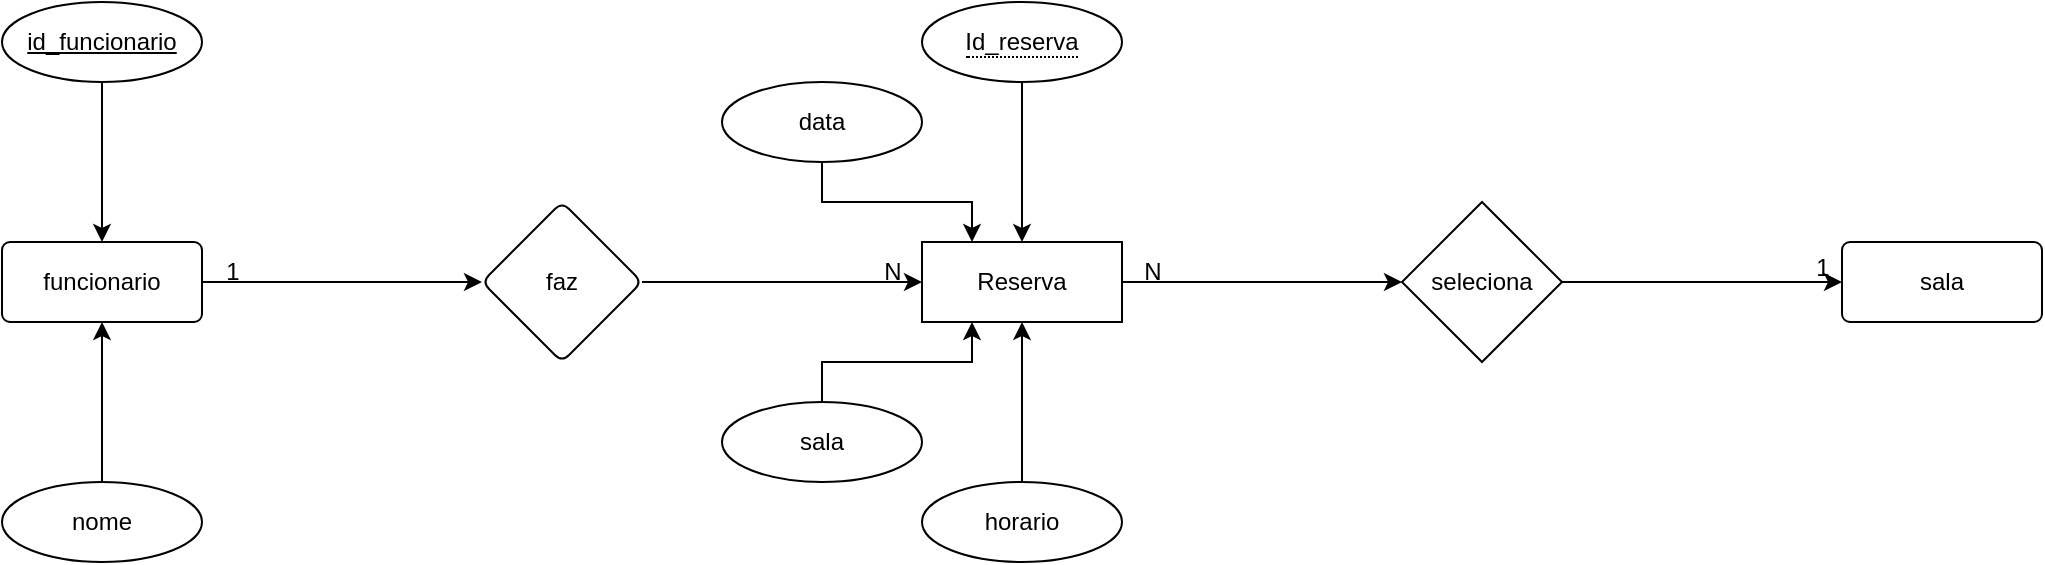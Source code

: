 <mxfile version="28.1.2">
  <diagram name="Página-1" id="PhfR5Sf7LPp2vSQRqmnG">
    <mxGraphModel dx="1426" dy="841" grid="1" gridSize="10" guides="1" tooltips="1" connect="1" arrows="1" fold="1" page="1" pageScale="1" pageWidth="4681" pageHeight="3300" math="0" shadow="0">
      <root>
        <mxCell id="0" />
        <mxCell id="1" parent="0" />
        <mxCell id="n35kWACYBgQS6dT2qCzZ-5" value="" style="edgeStyle=orthogonalEdgeStyle;rounded=0;orthogonalLoop=1;jettySize=auto;html=1;" edge="1" parent="1" source="n35kWACYBgQS6dT2qCzZ-1" target="n35kWACYBgQS6dT2qCzZ-4">
          <mxGeometry relative="1" as="geometry" />
        </mxCell>
        <mxCell id="n35kWACYBgQS6dT2qCzZ-1" value="funcionario" style="rounded=1;arcSize=10;whiteSpace=wrap;html=1;align=center;" vertex="1" parent="1">
          <mxGeometry x="190" y="200" width="100" height="40" as="geometry" />
        </mxCell>
        <mxCell id="n35kWACYBgQS6dT2qCzZ-2" value="sala" style="rounded=1;arcSize=10;whiteSpace=wrap;html=1;align=center;" vertex="1" parent="1">
          <mxGeometry x="1110" y="200" width="100" height="40" as="geometry" />
        </mxCell>
        <mxCell id="n35kWACYBgQS6dT2qCzZ-8" value="" style="edgeStyle=orthogonalEdgeStyle;rounded=0;orthogonalLoop=1;jettySize=auto;html=1;" edge="1" parent="1" source="n35kWACYBgQS6dT2qCzZ-3" target="n35kWACYBgQS6dT2qCzZ-7">
          <mxGeometry relative="1" as="geometry" />
        </mxCell>
        <mxCell id="n35kWACYBgQS6dT2qCzZ-3" value="Reserva" style="whiteSpace=wrap;html=1;align=center;" vertex="1" parent="1">
          <mxGeometry x="650" y="200" width="100" height="40" as="geometry" />
        </mxCell>
        <mxCell id="n35kWACYBgQS6dT2qCzZ-6" style="edgeStyle=orthogonalEdgeStyle;rounded=0;orthogonalLoop=1;jettySize=auto;html=1;entryX=0;entryY=0.5;entryDx=0;entryDy=0;" edge="1" parent="1" source="n35kWACYBgQS6dT2qCzZ-4" target="n35kWACYBgQS6dT2qCzZ-3">
          <mxGeometry relative="1" as="geometry" />
        </mxCell>
        <mxCell id="n35kWACYBgQS6dT2qCzZ-4" value="faz" style="rhombus;whiteSpace=wrap;html=1;rounded=1;arcSize=10;" vertex="1" parent="1">
          <mxGeometry x="430" y="180" width="80" height="80" as="geometry" />
        </mxCell>
        <mxCell id="n35kWACYBgQS6dT2qCzZ-9" style="edgeStyle=orthogonalEdgeStyle;rounded=0;orthogonalLoop=1;jettySize=auto;html=1;" edge="1" parent="1" source="n35kWACYBgQS6dT2qCzZ-7" target="n35kWACYBgQS6dT2qCzZ-2">
          <mxGeometry relative="1" as="geometry" />
        </mxCell>
        <mxCell id="n35kWACYBgQS6dT2qCzZ-7" value="seleciona" style="rhombus;whiteSpace=wrap;html=1;" vertex="1" parent="1">
          <mxGeometry x="890" y="180" width="80" height="80" as="geometry" />
        </mxCell>
        <mxCell id="n35kWACYBgQS6dT2qCzZ-11" style="edgeStyle=orthogonalEdgeStyle;rounded=0;orthogonalLoop=1;jettySize=auto;html=1;entryX=0.5;entryY=0;entryDx=0;entryDy=0;" edge="1" parent="1" source="n35kWACYBgQS6dT2qCzZ-10" target="n35kWACYBgQS6dT2qCzZ-1">
          <mxGeometry relative="1" as="geometry" />
        </mxCell>
        <mxCell id="n35kWACYBgQS6dT2qCzZ-10" value="id_funcionario" style="ellipse;whiteSpace=wrap;html=1;align=center;fontStyle=4" vertex="1" parent="1">
          <mxGeometry x="190" y="80" width="100" height="40" as="geometry" />
        </mxCell>
        <mxCell id="n35kWACYBgQS6dT2qCzZ-13" style="edgeStyle=orthogonalEdgeStyle;rounded=0;orthogonalLoop=1;jettySize=auto;html=1;entryX=0.5;entryY=1;entryDx=0;entryDy=0;" edge="1" parent="1" source="n35kWACYBgQS6dT2qCzZ-12" target="n35kWACYBgQS6dT2qCzZ-1">
          <mxGeometry relative="1" as="geometry" />
        </mxCell>
        <mxCell id="n35kWACYBgQS6dT2qCzZ-12" value="nome" style="ellipse;whiteSpace=wrap;html=1;align=center;" vertex="1" parent="1">
          <mxGeometry x="190" y="320" width="100" height="40" as="geometry" />
        </mxCell>
        <mxCell id="n35kWACYBgQS6dT2qCzZ-14" value="1" style="text;html=1;align=center;verticalAlign=middle;resizable=0;points=[];autosize=1;strokeColor=none;fillColor=none;" vertex="1" parent="1">
          <mxGeometry x="290" y="200" width="30" height="30" as="geometry" />
        </mxCell>
        <mxCell id="n35kWACYBgQS6dT2qCzZ-15" value="N" style="text;html=1;align=center;verticalAlign=middle;resizable=0;points=[];autosize=1;strokeColor=none;fillColor=none;" vertex="1" parent="1">
          <mxGeometry x="620" y="200" width="30" height="30" as="geometry" />
        </mxCell>
        <mxCell id="n35kWACYBgQS6dT2qCzZ-16" value="N" style="text;html=1;align=center;verticalAlign=middle;resizable=0;points=[];autosize=1;strokeColor=none;fillColor=none;" vertex="1" parent="1">
          <mxGeometry x="750" y="200" width="30" height="30" as="geometry" />
        </mxCell>
        <mxCell id="n35kWACYBgQS6dT2qCzZ-17" value="1" style="text;html=1;align=center;verticalAlign=middle;resizable=0;points=[];autosize=1;strokeColor=none;fillColor=none;" vertex="1" parent="1">
          <mxGeometry x="1085" y="198" width="30" height="30" as="geometry" />
        </mxCell>
        <mxCell id="n35kWACYBgQS6dT2qCzZ-19" style="edgeStyle=orthogonalEdgeStyle;rounded=0;orthogonalLoop=1;jettySize=auto;html=1;entryX=0.5;entryY=0;entryDx=0;entryDy=0;" edge="1" parent="1" source="n35kWACYBgQS6dT2qCzZ-18" target="n35kWACYBgQS6dT2qCzZ-3">
          <mxGeometry relative="1" as="geometry" />
        </mxCell>
        <mxCell id="n35kWACYBgQS6dT2qCzZ-18" value="&lt;span style=&quot;border-bottom: 1px dotted&quot;&gt;Id_reserva&lt;/span&gt;" style="ellipse;whiteSpace=wrap;html=1;align=center;" vertex="1" parent="1">
          <mxGeometry x="650" y="80" width="100" height="40" as="geometry" />
        </mxCell>
        <mxCell id="n35kWACYBgQS6dT2qCzZ-21" style="edgeStyle=orthogonalEdgeStyle;rounded=0;orthogonalLoop=1;jettySize=auto;html=1;exitX=0.5;exitY=1;exitDx=0;exitDy=0;entryX=0.25;entryY=0;entryDx=0;entryDy=0;" edge="1" parent="1" source="n35kWACYBgQS6dT2qCzZ-20" target="n35kWACYBgQS6dT2qCzZ-3">
          <mxGeometry relative="1" as="geometry" />
        </mxCell>
        <mxCell id="n35kWACYBgQS6dT2qCzZ-20" value="data" style="ellipse;whiteSpace=wrap;html=1;align=center;" vertex="1" parent="1">
          <mxGeometry x="550" y="120" width="100" height="40" as="geometry" />
        </mxCell>
        <mxCell id="n35kWACYBgQS6dT2qCzZ-23" style="edgeStyle=orthogonalEdgeStyle;rounded=0;orthogonalLoop=1;jettySize=auto;html=1;entryX=0.5;entryY=1;entryDx=0;entryDy=0;" edge="1" parent="1" source="n35kWACYBgQS6dT2qCzZ-22" target="n35kWACYBgQS6dT2qCzZ-3">
          <mxGeometry relative="1" as="geometry" />
        </mxCell>
        <mxCell id="n35kWACYBgQS6dT2qCzZ-22" value="horario" style="ellipse;whiteSpace=wrap;html=1;align=center;" vertex="1" parent="1">
          <mxGeometry x="650" y="320" width="100" height="40" as="geometry" />
        </mxCell>
        <mxCell id="n35kWACYBgQS6dT2qCzZ-25" style="edgeStyle=orthogonalEdgeStyle;rounded=0;orthogonalLoop=1;jettySize=auto;html=1;entryX=0.25;entryY=1;entryDx=0;entryDy=0;" edge="1" parent="1" source="n35kWACYBgQS6dT2qCzZ-24" target="n35kWACYBgQS6dT2qCzZ-3">
          <mxGeometry relative="1" as="geometry" />
        </mxCell>
        <mxCell id="n35kWACYBgQS6dT2qCzZ-24" value="sala" style="ellipse;whiteSpace=wrap;html=1;align=center;" vertex="1" parent="1">
          <mxGeometry x="550" y="280" width="100" height="40" as="geometry" />
        </mxCell>
      </root>
    </mxGraphModel>
  </diagram>
</mxfile>
